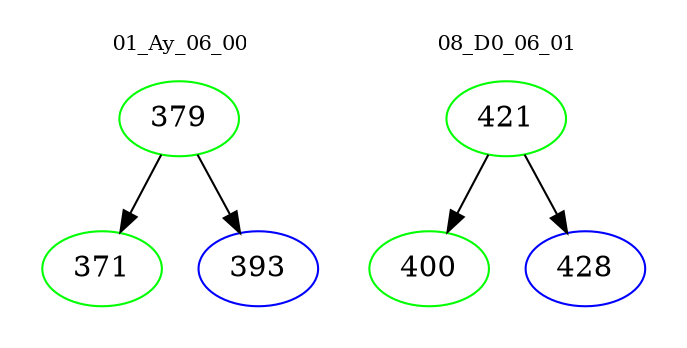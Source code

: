 digraph{
subgraph cluster_0 {
color = white
label = "01_Ay_06_00";
fontsize=10;
T0_379 [label="379", color="green"]
T0_379 -> T0_371 [color="black"]
T0_371 [label="371", color="green"]
T0_379 -> T0_393 [color="black"]
T0_393 [label="393", color="blue"]
}
subgraph cluster_1 {
color = white
label = "08_D0_06_01";
fontsize=10;
T1_421 [label="421", color="green"]
T1_421 -> T1_400 [color="black"]
T1_400 [label="400", color="green"]
T1_421 -> T1_428 [color="black"]
T1_428 [label="428", color="blue"]
}
}

